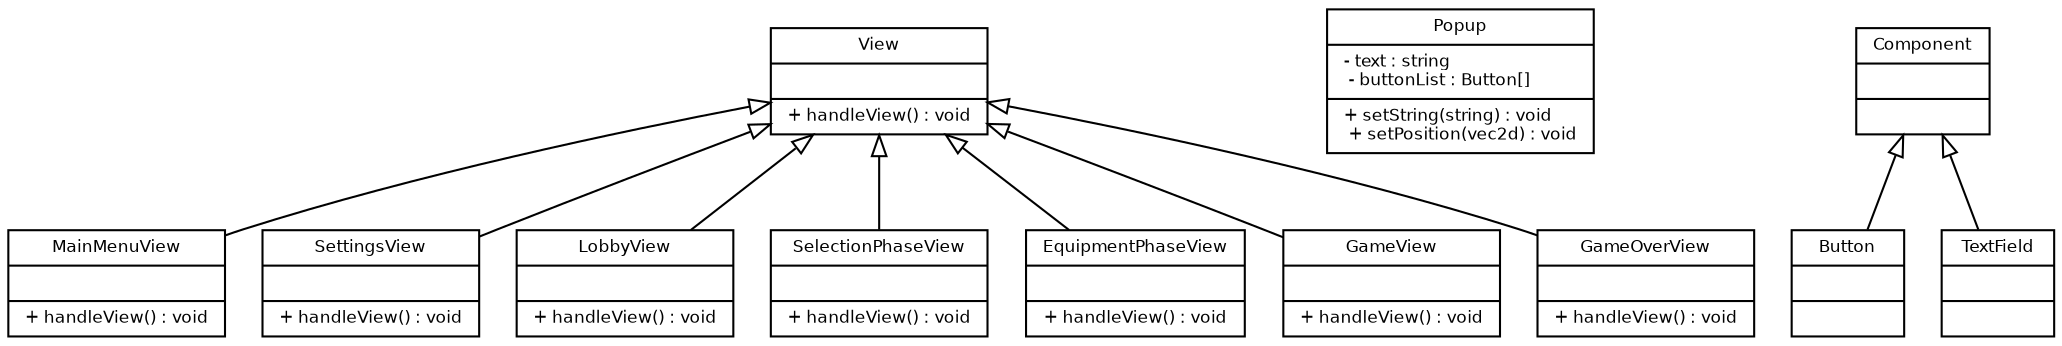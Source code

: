digraph G{

    /* sollte wieder mit flatten compiled werden, damit dass etwas besser aussieht */
    /* ToDo: sinnvolle Attribute und Funktionen für die Views */

    fontname = "Bitstream Vera Sans"
    fontsize = 8

    node [
        fontname = "Bitstream Vera Sans"
        fontsize = 8
        shape = "record"
    ]

    edge [
        fontname = "Bitstream Vera Sans"
        fontsize = 8
        arrowhead = "onormal"
        labeldistance = 1.5
    ]


    View [
        label = "{View||+ handleView() : void}"
    ]

    MainMenuView [
        label = "{MainMenuView||+ handleView() : void}"
    ]

    SettingsView [
        label = "{SettingsView||+ handleView() : void}"
    ]

    LobbyView [
        label = "{LobbyView||+ handleView() : void}"
    ]

    SelectionPhaseView [
        label = "{SelectionPhaseView||+ handleView() : void}"
    ]

    EquipmentPhaseView [
        label = "{EquipmentPhaseView||+ handleView() : void}"
    ]

    GameView [
        label = "{GameView||+ handleView() : void}"
    ]

    GameOverView [
        label = "{GameOverView||+ handleView() : void}"
    ]

    Popup [
        label = "{Popup|
            - text : string\l
            - buttonList : Button[]\l
            |
            + setString(string) : void\l
            + setPosition(vec2d) : void\l
            }"
    ]
        
    Component [
        label = "{Component||}"
    ]

    Button [
        label = "{Button||}"
    ]

    TextField [
        label = "{TextField||}"
    ]


    //Aggregations
    edge [
        arrowhead = "odiamond"
    ]

    //Compositions
    edge [
        arrowhead = "diamond"
        dir = "back"
        arrowtail = "empty"
    ]

    View -> MainMenuView
    View -> LobbyView
    View -> GameOverView
    View -> GameView
    View -> SettingsView
    View -> EquipmentPhaseView
    View -> SelectionPhaseView

    Component -> Button
    Component -> TextField
    //Normal arrows
    edge [
        arrowhead = "vee"
    ]






















}
